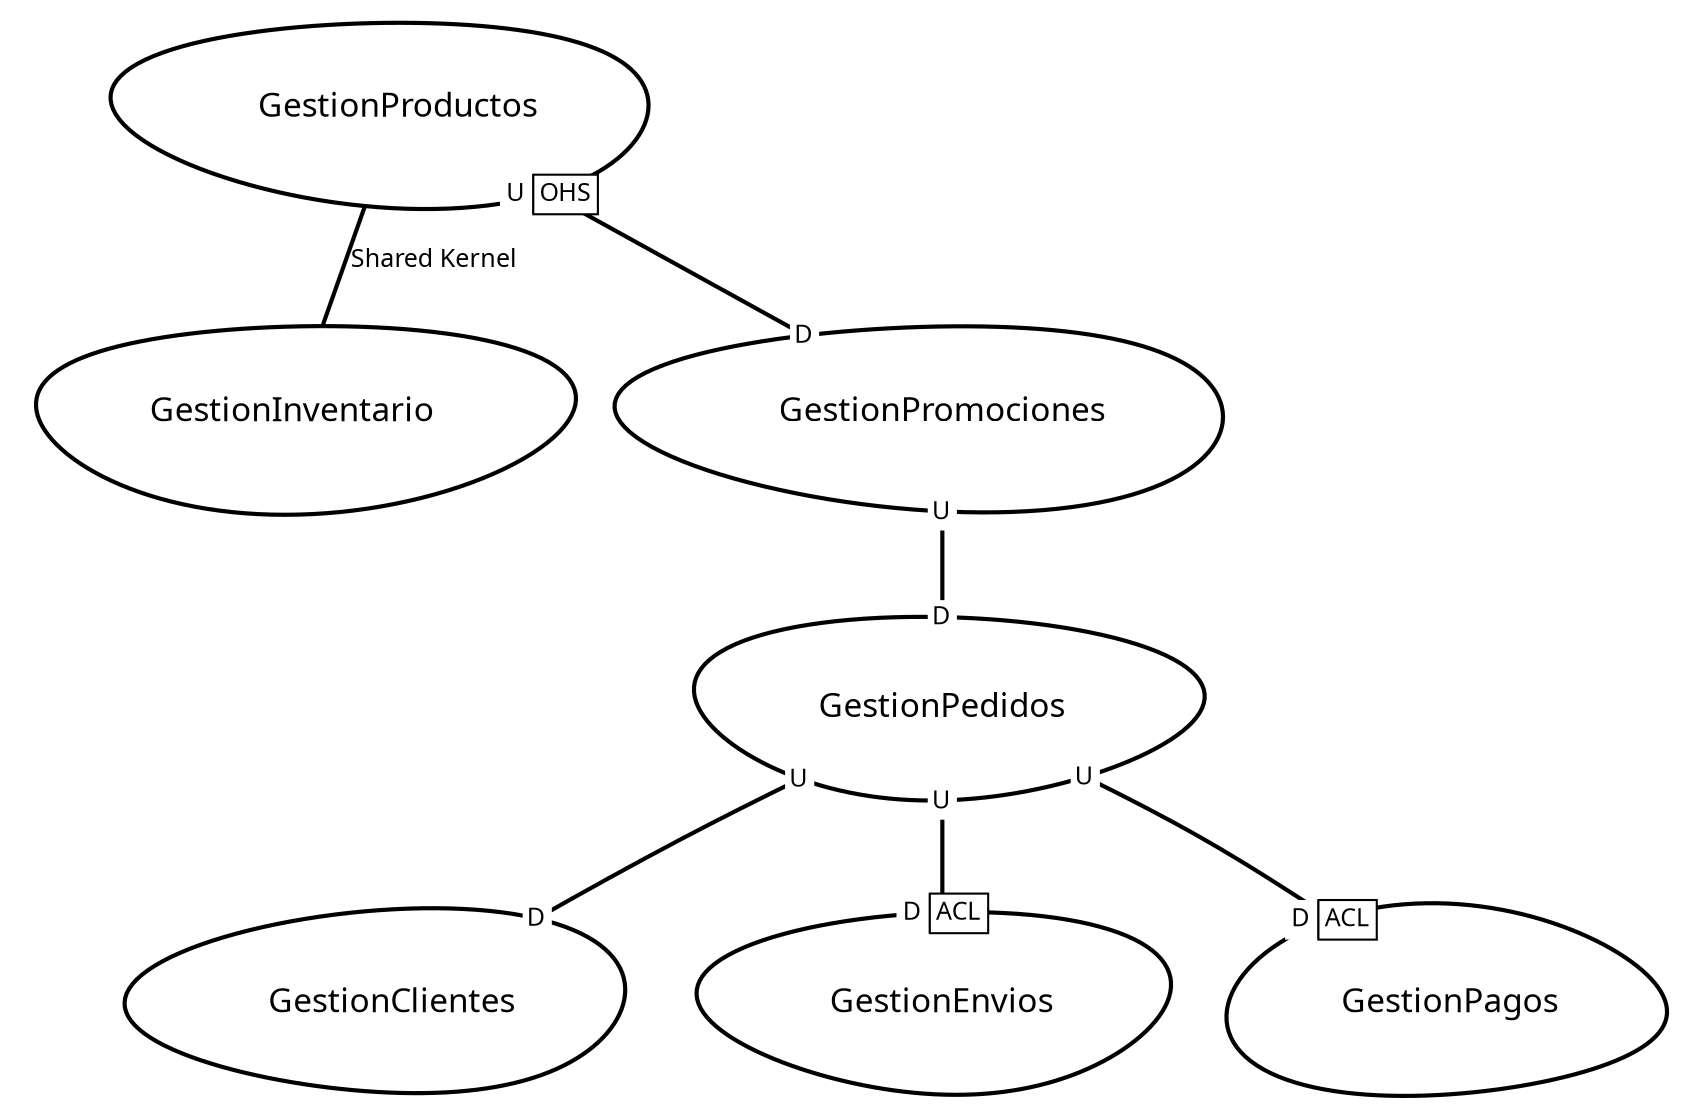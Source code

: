 digraph "ContextMapGraph" {
graph ["imagepath"="/tmp/GraphvizJava"]
"GestionClientes" ["margin"="0.3","orientation"="207","shape"="egg","fontsize"="16","style"="bold","label"="GestionClientes\n","fontname"="sans-serif"]
"GestionEnvios" ["margin"="0.3","orientation"="192","shape"="egg","fontsize"="16","style"="bold","label"="GestionEnvios\n","fontname"="sans-serif"]
"GestionInventario" ["margin"="0.3","orientation"="58","shape"="egg","fontsize"="16","style"="bold","label"="GestionInventario\n","fontname"="sans-serif"]
"GestionPagos" ["margin"="0.3","orientation"="253","shape"="egg","fontsize"="16","style"="bold","label"="GestionPagos\n","fontname"="sans-serif"]
"GestionPedidos" ["margin"="0.3","orientation"="171","shape"="egg","fontsize"="16","style"="bold","label"="GestionPedidos\n","fontname"="sans-serif"]
"GestionProductos" ["margin"="0.3","orientation"="313","shape"="egg","fontsize"="16","style"="bold","label"="GestionProductos\n","fontname"="sans-serif"]
"GestionPromociones" ["margin"="0.3","orientation"="321","shape"="egg","fontsize"="16","style"="bold","label"="GestionPromociones\n","fontname"="sans-serif"]
"GestionPedidos" -> "GestionClientes" ["headlabel"=<<table cellspacing="0" cellborder="0" border="0">
<tr><td bgcolor="white">D</td></tr>
</table>>,"labeldistance"="0","fontsize"="12","taillabel"=<<table cellspacing="0" cellborder="0" border="0">
<tr><td bgcolor="white">U</td></tr>
</table>>,"style"="bold","label"="                                        ","dir"="none","fontname"="sans-serif"]
"GestionPedidos" -> "GestionPagos" ["headlabel"=<<table cellspacing="0" cellborder="1" border="0">
<tr><td bgcolor="white" sides="r">D</td><td sides="trbl" bgcolor="white"><font>ACL</font></td></tr>
</table>>,"labeldistance"="0","fontsize"="12","taillabel"=<<table cellspacing="0" cellborder="0" border="0">
<tr><td bgcolor="white">U</td></tr>
</table>>,"style"="bold","label"="                                        ","dir"="none","fontname"="sans-serif"]
"GestionPedidos" -> "GestionEnvios" ["headlabel"=<<table cellspacing="0" cellborder="1" border="0">
<tr><td bgcolor="white" sides="r">D</td><td sides="trbl" bgcolor="white"><font>ACL</font></td></tr>
</table>>,"labeldistance"="0","fontsize"="12","taillabel"=<<table cellspacing="0" cellborder="0" border="0">
<tr><td bgcolor="white">U</td></tr>
</table>>,"style"="bold","label"="                                        ","dir"="none","fontname"="sans-serif"]
"GestionProductos" -> "GestionInventario" ["fontsize"="12","style"="bold","label"="Shared Kernel","dir"="none","fontname"="sans-serif"]
"GestionProductos" -> "GestionPromociones" ["headlabel"=<<table cellspacing="0" cellborder="0" border="0">
<tr><td bgcolor="white">D</td></tr>
</table>>,"labeldistance"="0","fontsize"="12","taillabel"=<<table cellspacing="0" cellborder="1" border="0">
<tr><td bgcolor="white" sides="r">U</td><td sides="trbl" bgcolor="white"><font>OHS</font></td></tr>
</table>>,"style"="bold","label"="                                        ","dir"="none","fontname"="sans-serif"]
"GestionPromociones" -> "GestionPedidos" ["headlabel"=<<table cellspacing="0" cellborder="0" border="0">
<tr><td bgcolor="white">D</td></tr>
</table>>,"labeldistance"="0","fontsize"="12","taillabel"=<<table cellspacing="0" cellborder="0" border="0">
<tr><td bgcolor="white">U</td></tr>
</table>>,"style"="bold","label"="                                        ","dir"="none","fontname"="sans-serif"]
}